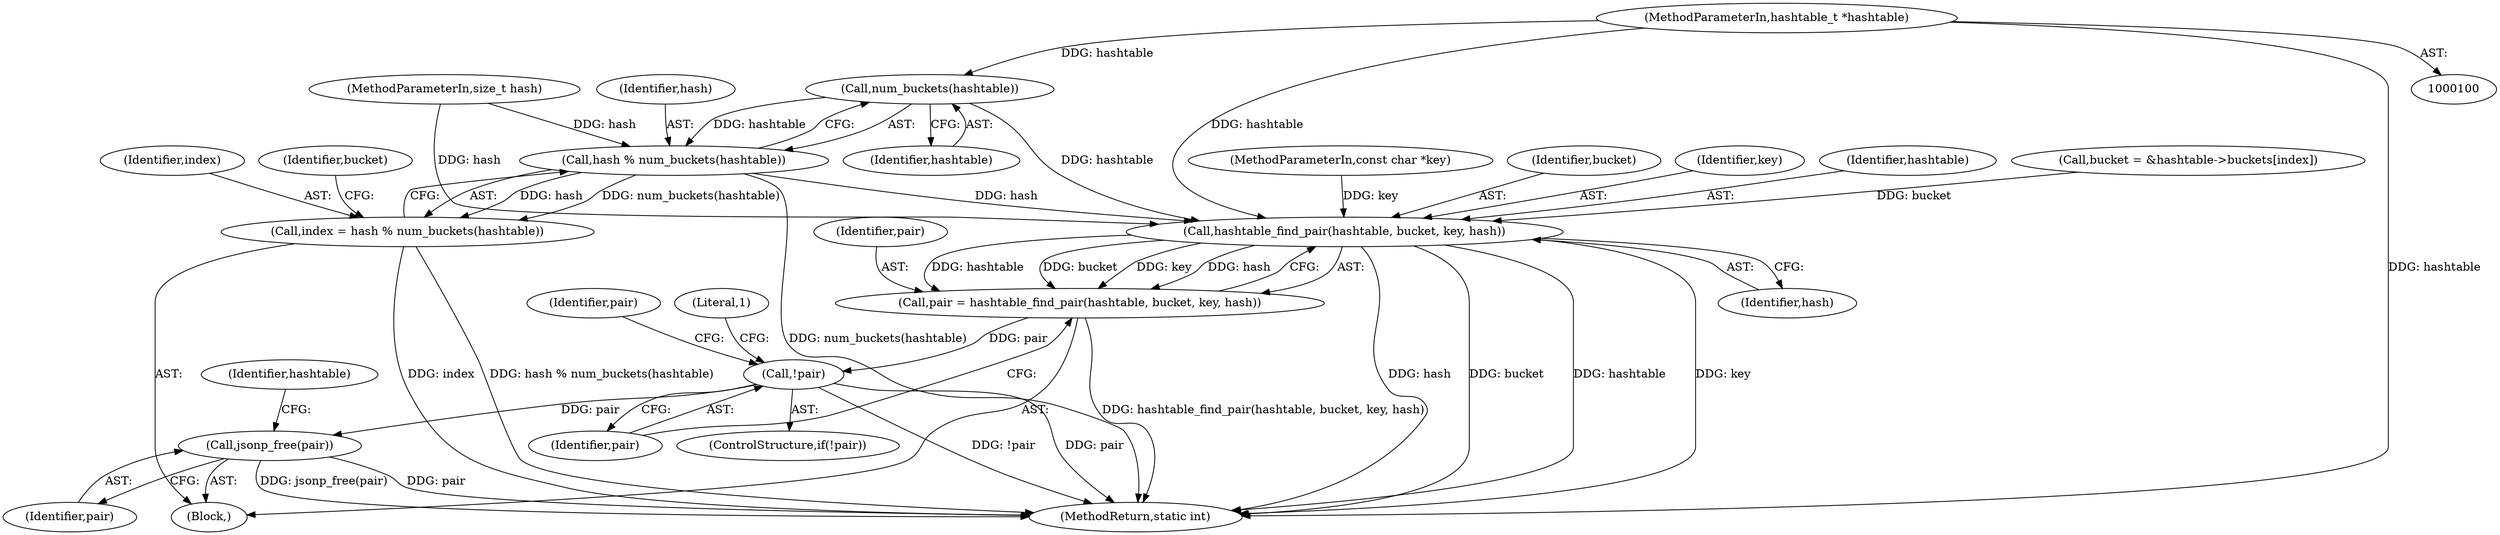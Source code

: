 digraph "1_jansson_8f80c2d83808150724d31793e6ade92749b1faa4_1@pointer" {
"1000101" [label="(MethodParameterIn,hashtable_t *hashtable)"];
"1000112" [label="(Call,num_buckets(hashtable))"];
"1000110" [label="(Call,hash % num_buckets(hashtable))"];
"1000108" [label="(Call,index = hash % num_buckets(hashtable))"];
"1000124" [label="(Call,hashtable_find_pair(hashtable, bucket, key, hash))"];
"1000122" [label="(Call,pair = hashtable_find_pair(hashtable, bucket, key, hash))"];
"1000130" [label="(Call,!pair)"];
"1000212" [label="(Call,jsonp_free(pair))"];
"1000109" [label="(Identifier,index)"];
"1000124" [label="(Call,hashtable_find_pair(hashtable, bucket, key, hash))"];
"1000102" [label="(MethodParameterIn,const char *key)"];
"1000126" [label="(Identifier,bucket)"];
"1000129" [label="(ControlStructure,if(!pair))"];
"1000213" [label="(Identifier,pair)"];
"1000122" [label="(Call,pair = hashtable_find_pair(hashtable, bucket, key, hash))"];
"1000101" [label="(MethodParameterIn,hashtable_t *hashtable)"];
"1000127" [label="(Identifier,key)"];
"1000112" [label="(Call,num_buckets(hashtable))"];
"1000212" [label="(Call,jsonp_free(pair))"];
"1000216" [label="(Identifier,hashtable)"];
"1000125" [label="(Identifier,hashtable)"];
"1000114" [label="(Call,bucket = &hashtable->buckets[index])"];
"1000115" [label="(Identifier,bucket)"];
"1000131" [label="(Identifier,pair)"];
"1000104" [label="(Block,)"];
"1000123" [label="(Identifier,pair)"];
"1000128" [label="(Identifier,hash)"];
"1000220" [label="(MethodReturn,static int)"];
"1000113" [label="(Identifier,hashtable)"];
"1000111" [label="(Identifier,hash)"];
"1000134" [label="(Literal,1)"];
"1000140" [label="(Identifier,pair)"];
"1000108" [label="(Call,index = hash % num_buckets(hashtable))"];
"1000103" [label="(MethodParameterIn,size_t hash)"];
"1000130" [label="(Call,!pair)"];
"1000110" [label="(Call,hash % num_buckets(hashtable))"];
"1000101" -> "1000100"  [label="AST: "];
"1000101" -> "1000220"  [label="DDG: hashtable"];
"1000101" -> "1000112"  [label="DDG: hashtable"];
"1000101" -> "1000124"  [label="DDG: hashtable"];
"1000112" -> "1000110"  [label="AST: "];
"1000112" -> "1000113"  [label="CFG: "];
"1000113" -> "1000112"  [label="AST: "];
"1000110" -> "1000112"  [label="CFG: "];
"1000112" -> "1000110"  [label="DDG: hashtable"];
"1000112" -> "1000124"  [label="DDG: hashtable"];
"1000110" -> "1000108"  [label="AST: "];
"1000111" -> "1000110"  [label="AST: "];
"1000108" -> "1000110"  [label="CFG: "];
"1000110" -> "1000220"  [label="DDG: num_buckets(hashtable)"];
"1000110" -> "1000108"  [label="DDG: hash"];
"1000110" -> "1000108"  [label="DDG: num_buckets(hashtable)"];
"1000103" -> "1000110"  [label="DDG: hash"];
"1000110" -> "1000124"  [label="DDG: hash"];
"1000108" -> "1000104"  [label="AST: "];
"1000109" -> "1000108"  [label="AST: "];
"1000115" -> "1000108"  [label="CFG: "];
"1000108" -> "1000220"  [label="DDG: hash % num_buckets(hashtable)"];
"1000108" -> "1000220"  [label="DDG: index"];
"1000124" -> "1000122"  [label="AST: "];
"1000124" -> "1000128"  [label="CFG: "];
"1000125" -> "1000124"  [label="AST: "];
"1000126" -> "1000124"  [label="AST: "];
"1000127" -> "1000124"  [label="AST: "];
"1000128" -> "1000124"  [label="AST: "];
"1000122" -> "1000124"  [label="CFG: "];
"1000124" -> "1000220"  [label="DDG: hash"];
"1000124" -> "1000220"  [label="DDG: bucket"];
"1000124" -> "1000220"  [label="DDG: hashtable"];
"1000124" -> "1000220"  [label="DDG: key"];
"1000124" -> "1000122"  [label="DDG: hashtable"];
"1000124" -> "1000122"  [label="DDG: bucket"];
"1000124" -> "1000122"  [label="DDG: key"];
"1000124" -> "1000122"  [label="DDG: hash"];
"1000114" -> "1000124"  [label="DDG: bucket"];
"1000102" -> "1000124"  [label="DDG: key"];
"1000103" -> "1000124"  [label="DDG: hash"];
"1000122" -> "1000104"  [label="AST: "];
"1000123" -> "1000122"  [label="AST: "];
"1000131" -> "1000122"  [label="CFG: "];
"1000122" -> "1000220"  [label="DDG: hashtable_find_pair(hashtable, bucket, key, hash)"];
"1000122" -> "1000130"  [label="DDG: pair"];
"1000130" -> "1000129"  [label="AST: "];
"1000130" -> "1000131"  [label="CFG: "];
"1000131" -> "1000130"  [label="AST: "];
"1000134" -> "1000130"  [label="CFG: "];
"1000140" -> "1000130"  [label="CFG: "];
"1000130" -> "1000220"  [label="DDG: !pair"];
"1000130" -> "1000220"  [label="DDG: pair"];
"1000130" -> "1000212"  [label="DDG: pair"];
"1000212" -> "1000104"  [label="AST: "];
"1000212" -> "1000213"  [label="CFG: "];
"1000213" -> "1000212"  [label="AST: "];
"1000216" -> "1000212"  [label="CFG: "];
"1000212" -> "1000220"  [label="DDG: jsonp_free(pair)"];
"1000212" -> "1000220"  [label="DDG: pair"];
}
